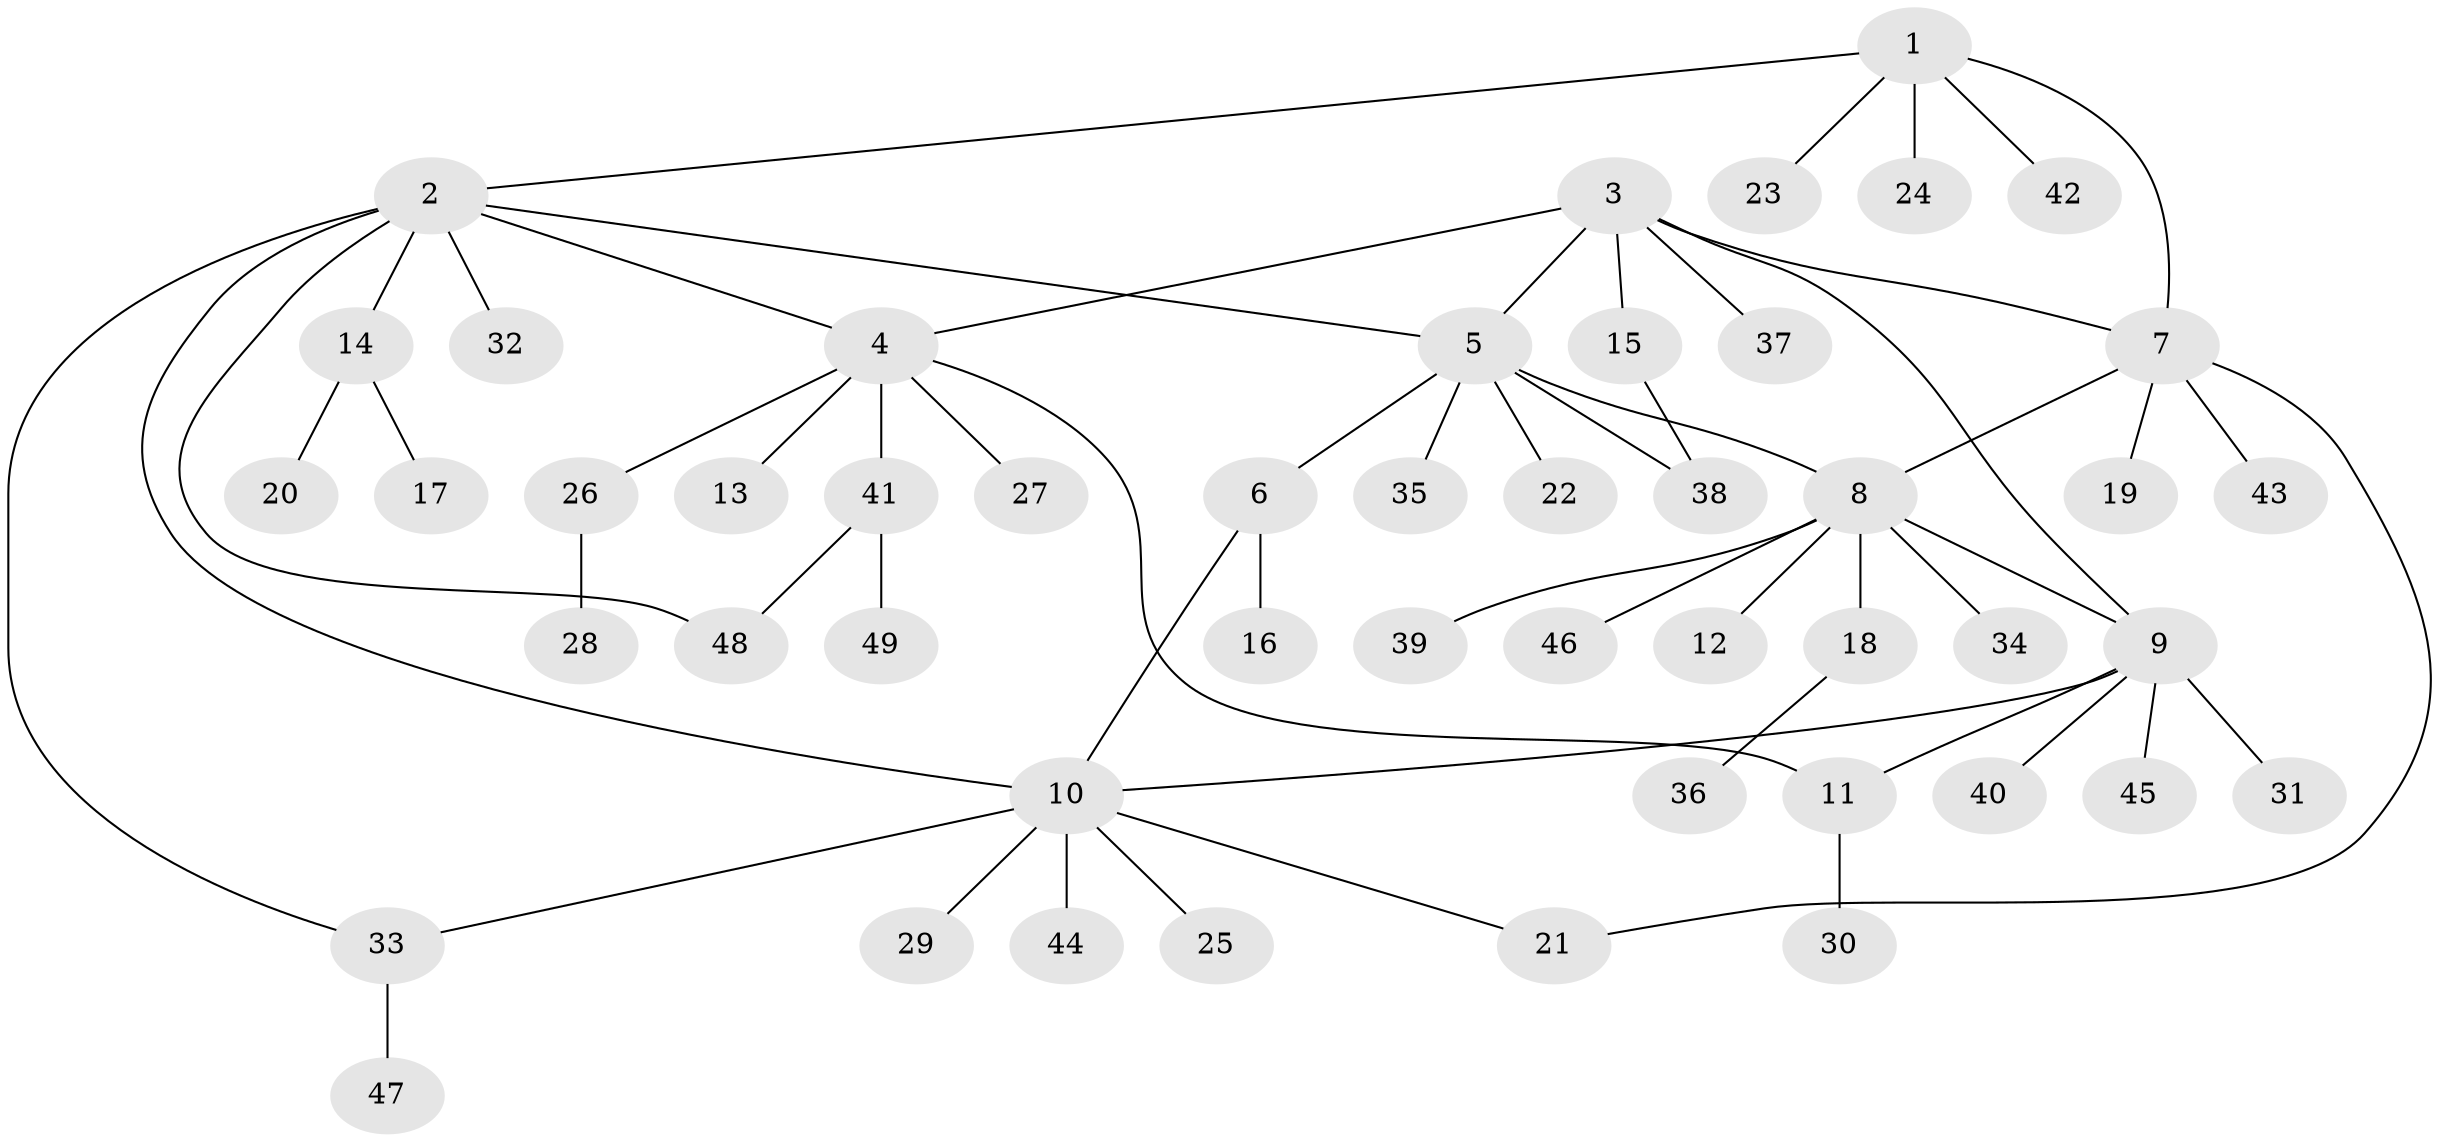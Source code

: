 // Generated by graph-tools (version 1.1) at 2025/50/03/09/25 03:50:42]
// undirected, 49 vertices, 59 edges
graph export_dot {
graph [start="1"]
  node [color=gray90,style=filled];
  1;
  2;
  3;
  4;
  5;
  6;
  7;
  8;
  9;
  10;
  11;
  12;
  13;
  14;
  15;
  16;
  17;
  18;
  19;
  20;
  21;
  22;
  23;
  24;
  25;
  26;
  27;
  28;
  29;
  30;
  31;
  32;
  33;
  34;
  35;
  36;
  37;
  38;
  39;
  40;
  41;
  42;
  43;
  44;
  45;
  46;
  47;
  48;
  49;
  1 -- 2;
  1 -- 7;
  1 -- 23;
  1 -- 24;
  1 -- 42;
  2 -- 4;
  2 -- 5;
  2 -- 10;
  2 -- 14;
  2 -- 32;
  2 -- 33;
  2 -- 48;
  3 -- 4;
  3 -- 5;
  3 -- 7;
  3 -- 9;
  3 -- 15;
  3 -- 37;
  4 -- 11;
  4 -- 13;
  4 -- 26;
  4 -- 27;
  4 -- 41;
  5 -- 6;
  5 -- 8;
  5 -- 22;
  5 -- 35;
  5 -- 38;
  6 -- 10;
  6 -- 16;
  7 -- 8;
  7 -- 19;
  7 -- 21;
  7 -- 43;
  8 -- 9;
  8 -- 12;
  8 -- 18;
  8 -- 34;
  8 -- 39;
  8 -- 46;
  9 -- 10;
  9 -- 11;
  9 -- 31;
  9 -- 40;
  9 -- 45;
  10 -- 21;
  10 -- 25;
  10 -- 29;
  10 -- 33;
  10 -- 44;
  11 -- 30;
  14 -- 17;
  14 -- 20;
  15 -- 38;
  18 -- 36;
  26 -- 28;
  33 -- 47;
  41 -- 48;
  41 -- 49;
}
